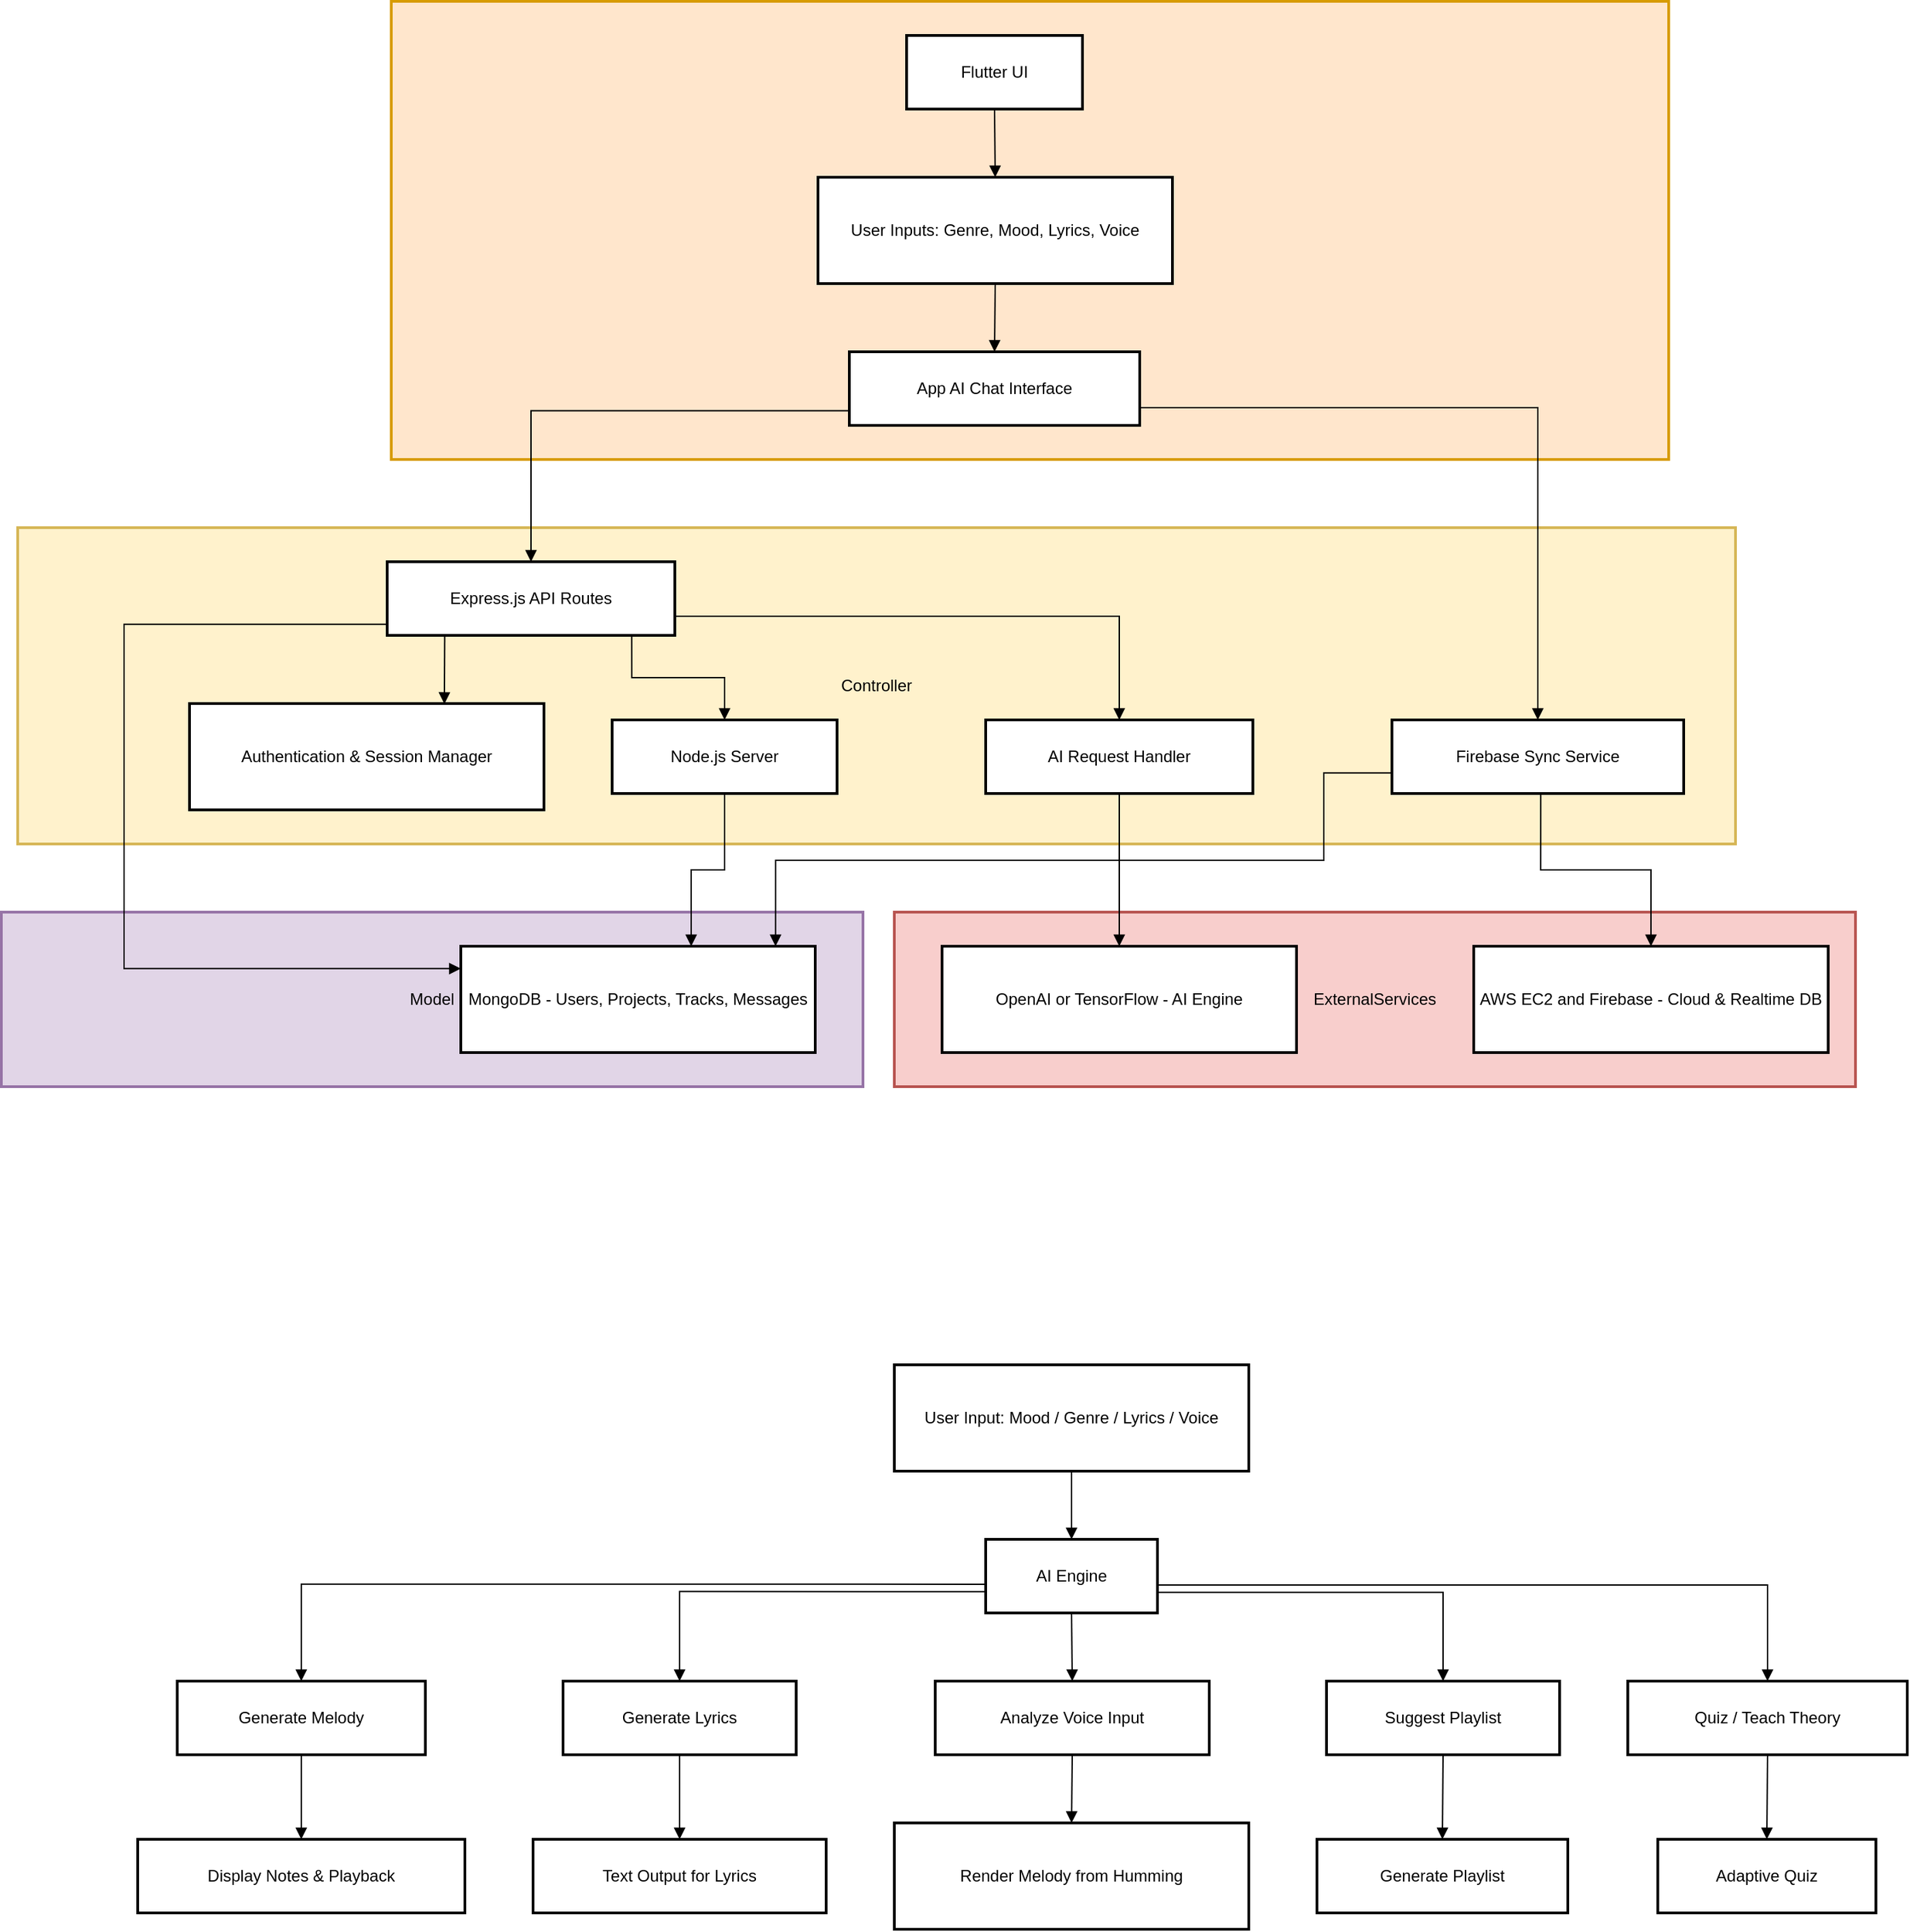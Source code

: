 <mxfile version="26.2.12">
  <diagram name="Page-1" id="AVtZeMy9swBpl0Huy3II">
    <mxGraphModel dx="1980" dy="1168" grid="1" gridSize="10" guides="1" tooltips="1" connect="1" arrows="1" fold="1" page="1" pageScale="1" pageWidth="850" pageHeight="1100" math="0" shadow="0">
      <root>
        <mxCell id="0" />
        <mxCell id="1" parent="0" />
        <mxCell id="zXYwiYEsi97WQDjfsV8--1" value="ExternalServices" style="whiteSpace=wrap;strokeWidth=2;fillColor=#f8cecc;strokeColor=#b85450;" vertex="1" parent="1">
          <mxGeometry x="675" y="688" width="705" height="128" as="geometry" />
        </mxCell>
        <mxCell id="zXYwiYEsi97WQDjfsV8--2" value="Model" style="whiteSpace=wrap;strokeWidth=2;fillColor=#e1d5e7;strokeColor=#9673a6;" vertex="1" parent="1">
          <mxGeometry x="20" y="688" width="632" height="128" as="geometry" />
        </mxCell>
        <mxCell id="zXYwiYEsi97WQDjfsV8--3" value="Controller" style="whiteSpace=wrap;strokeWidth=2;fillColor=#fff2cc;strokeColor=#d6b656;" vertex="1" parent="1">
          <mxGeometry x="32" y="406" width="1260" height="232" as="geometry" />
        </mxCell>
        <mxCell id="zXYwiYEsi97WQDjfsV8--4" value="View" style="whiteSpace=wrap;strokeWidth=2;fillColor=#ffe6cc;strokeColor=#d79b00;" vertex="1" parent="1">
          <mxGeometry x="306" y="20" width="937" height="336" as="geometry" />
        </mxCell>
        <mxCell id="zXYwiYEsi97WQDjfsV8--5" value="Flutter UI" style="whiteSpace=wrap;strokeWidth=2;" vertex="1" parent="1">
          <mxGeometry x="684" y="45" width="129" height="54" as="geometry" />
        </mxCell>
        <mxCell id="zXYwiYEsi97WQDjfsV8--6" value="User Inputs: Genre, Mood, Lyrics, Voice" style="whiteSpace=wrap;strokeWidth=2;" vertex="1" parent="1">
          <mxGeometry x="619" y="149" width="260" height="78" as="geometry" />
        </mxCell>
        <mxCell id="zXYwiYEsi97WQDjfsV8--7" value="App AI Chat Interface" style="whiteSpace=wrap;strokeWidth=2;" vertex="1" parent="1">
          <mxGeometry x="642" y="277" width="213" height="54" as="geometry" />
        </mxCell>
        <mxCell id="zXYwiYEsi97WQDjfsV8--8" value="Node.js Server" style="whiteSpace=wrap;strokeWidth=2;" vertex="1" parent="1">
          <mxGeometry x="468" y="547" width="165" height="54" as="geometry" />
        </mxCell>
        <mxCell id="zXYwiYEsi97WQDjfsV8--9" value="Express.js API Routes" style="whiteSpace=wrap;strokeWidth=2;" vertex="1" parent="1">
          <mxGeometry x="303" y="431" width="211" height="54" as="geometry" />
        </mxCell>
        <mxCell id="zXYwiYEsi97WQDjfsV8--10" value="Authentication &amp; Session Manager" style="whiteSpace=wrap;strokeWidth=2;" vertex="1" parent="1">
          <mxGeometry x="158" y="535" width="260" height="78" as="geometry" />
        </mxCell>
        <mxCell id="zXYwiYEsi97WQDjfsV8--11" value="AI Request Handler" style="whiteSpace=wrap;strokeWidth=2;" vertex="1" parent="1">
          <mxGeometry x="742" y="547" width="196" height="54" as="geometry" />
        </mxCell>
        <mxCell id="zXYwiYEsi97WQDjfsV8--12" value="Firebase Sync Service" style="whiteSpace=wrap;strokeWidth=2;" vertex="1" parent="1">
          <mxGeometry x="1040" y="547" width="214" height="54" as="geometry" />
        </mxCell>
        <mxCell id="zXYwiYEsi97WQDjfsV8--13" value="MongoDB - Users, Projects, Tracks, Messages" style="whiteSpace=wrap;strokeWidth=2;" vertex="1" parent="1">
          <mxGeometry x="357" y="713" width="260" height="78" as="geometry" />
        </mxCell>
        <mxCell id="zXYwiYEsi97WQDjfsV8--14" value="OpenAI or TensorFlow - AI Engine" style="whiteSpace=wrap;strokeWidth=2;" vertex="1" parent="1">
          <mxGeometry x="710" y="713" width="260" height="78" as="geometry" />
        </mxCell>
        <mxCell id="zXYwiYEsi97WQDjfsV8--15" value="AWS EC2 and Firebase - Cloud &amp; Realtime DB" style="whiteSpace=wrap;strokeWidth=2;" vertex="1" parent="1">
          <mxGeometry x="1100" y="713" width="260" height="78" as="geometry" />
        </mxCell>
        <mxCell id="zXYwiYEsi97WQDjfsV8--16" value="" style="curved=1;startArrow=none;endArrow=block;exitX=0.5;exitY=1;entryX=0.5;entryY=0;rounded=0;" edge="1" parent="1" source="zXYwiYEsi97WQDjfsV8--5" target="zXYwiYEsi97WQDjfsV8--6">
          <mxGeometry relative="1" as="geometry">
            <Array as="points" />
          </mxGeometry>
        </mxCell>
        <mxCell id="zXYwiYEsi97WQDjfsV8--17" value="" style="curved=1;startArrow=none;endArrow=block;exitX=0.5;exitY=1;entryX=0.5;entryY=0;rounded=0;" edge="1" parent="1" source="zXYwiYEsi97WQDjfsV8--6" target="zXYwiYEsi97WQDjfsV8--7">
          <mxGeometry relative="1" as="geometry">
            <Array as="points" />
          </mxGeometry>
        </mxCell>
        <mxCell id="zXYwiYEsi97WQDjfsV8--18" value="" style="startArrow=none;endArrow=block;exitX=0;exitY=0.8;entryX=0.5;entryY=0;rounded=0;edgeStyle=orthogonalEdgeStyle;" edge="1" parent="1" source="zXYwiYEsi97WQDjfsV8--7" target="zXYwiYEsi97WQDjfsV8--9">
          <mxGeometry relative="1" as="geometry" />
        </mxCell>
        <mxCell id="zXYwiYEsi97WQDjfsV8--19" value="" style="startArrow=none;endArrow=block;exitX=1;exitY=0.76;entryX=0.5;entryY=0;rounded=0;edgeStyle=orthogonalEdgeStyle;" edge="1" parent="1" source="zXYwiYEsi97WQDjfsV8--7" target="zXYwiYEsi97WQDjfsV8--12">
          <mxGeometry relative="1" as="geometry" />
        </mxCell>
        <mxCell id="zXYwiYEsi97WQDjfsV8--20" value="" style="startArrow=none;endArrow=block;exitX=0.85;exitY=1;entryX=0.5;entryY=0;rounded=0;edgeStyle=orthogonalEdgeStyle;" edge="1" parent="1" source="zXYwiYEsi97WQDjfsV8--9" target="zXYwiYEsi97WQDjfsV8--8">
          <mxGeometry relative="1" as="geometry" />
        </mxCell>
        <mxCell id="zXYwiYEsi97WQDjfsV8--21" value="" style="startArrow=none;endArrow=block;exitX=0.2;exitY=1;entryX=0.719;entryY=0.004;rounded=0;entryDx=0;entryDy=0;entryPerimeter=0;" edge="1" parent="1" source="zXYwiYEsi97WQDjfsV8--9" target="zXYwiYEsi97WQDjfsV8--10">
          <mxGeometry relative="1" as="geometry" />
        </mxCell>
        <mxCell id="zXYwiYEsi97WQDjfsV8--22" value="" style="startArrow=none;endArrow=block;exitX=1;exitY=0.74;entryX=0.5;entryY=0;rounded=0;edgeStyle=orthogonalEdgeStyle;" edge="1" parent="1" source="zXYwiYEsi97WQDjfsV8--9" target="zXYwiYEsi97WQDjfsV8--11">
          <mxGeometry relative="1" as="geometry" />
        </mxCell>
        <mxCell id="zXYwiYEsi97WQDjfsV8--23" value="" style="startArrow=none;endArrow=block;exitX=0;exitY=0.85;entryX=0;entryY=0.21;rounded=0;edgeStyle=orthogonalEdgeStyle;" edge="1" parent="1" source="zXYwiYEsi97WQDjfsV8--9" target="zXYwiYEsi97WQDjfsV8--13">
          <mxGeometry relative="1" as="geometry">
            <Array as="points">
              <mxPoint x="110" y="477" />
              <mxPoint x="110" y="729" />
            </Array>
          </mxGeometry>
        </mxCell>
        <mxCell id="zXYwiYEsi97WQDjfsV8--24" value="" style="curved=1;startArrow=none;endArrow=block;exitX=0.5;exitY=1;entryX=0.5;entryY=0;rounded=0;" edge="1" parent="1" source="zXYwiYEsi97WQDjfsV8--11" target="zXYwiYEsi97WQDjfsV8--14">
          <mxGeometry relative="1" as="geometry">
            <Array as="points" />
          </mxGeometry>
        </mxCell>
        <mxCell id="zXYwiYEsi97WQDjfsV8--25" value="" style="startArrow=none;endArrow=block;exitX=0.51;exitY=1;entryX=0.5;entryY=0;rounded=0;edgeStyle=orthogonalEdgeStyle;" edge="1" parent="1" source="zXYwiYEsi97WQDjfsV8--12" target="zXYwiYEsi97WQDjfsV8--15">
          <mxGeometry relative="1" as="geometry" />
        </mxCell>
        <mxCell id="zXYwiYEsi97WQDjfsV8--26" value="" style="startArrow=none;endArrow=block;exitX=0.5;exitY=1;entryX=0.65;entryY=0;rounded=0;edgeStyle=orthogonalEdgeStyle;" edge="1" parent="1" source="zXYwiYEsi97WQDjfsV8--8" target="zXYwiYEsi97WQDjfsV8--13">
          <mxGeometry relative="1" as="geometry" />
        </mxCell>
        <mxCell id="zXYwiYEsi97WQDjfsV8--27" value="" style="startArrow=none;endArrow=block;exitX=0;exitY=0.72;entryX=0.888;entryY=0;rounded=0;edgeStyle=orthogonalEdgeStyle;entryDx=0;entryDy=0;entryPerimeter=0;" edge="1" parent="1" source="zXYwiYEsi97WQDjfsV8--12" target="zXYwiYEsi97WQDjfsV8--13">
          <mxGeometry relative="1" as="geometry">
            <Array as="points">
              <mxPoint x="990" y="586" />
              <mxPoint x="990" y="650" />
              <mxPoint x="588" y="650" />
            </Array>
          </mxGeometry>
        </mxCell>
        <mxCell id="zXYwiYEsi97WQDjfsV8--28" value="User Input: Mood / Genre / Lyrics / Voice" style="whiteSpace=wrap;strokeWidth=2;" vertex="1" parent="1">
          <mxGeometry x="675" y="1020" width="260" height="78" as="geometry" />
        </mxCell>
        <mxCell id="zXYwiYEsi97WQDjfsV8--29" value="AI Engine" style="whiteSpace=wrap;strokeWidth=2;" vertex="1" parent="1">
          <mxGeometry x="742" y="1148" width="126" height="54" as="geometry" />
        </mxCell>
        <mxCell id="zXYwiYEsi97WQDjfsV8--30" value="Generate Melody" style="whiteSpace=wrap;strokeWidth=2;" vertex="1" parent="1">
          <mxGeometry x="149" y="1252" width="182" height="54" as="geometry" />
        </mxCell>
        <mxCell id="zXYwiYEsi97WQDjfsV8--31" value="Generate Lyrics" style="whiteSpace=wrap;strokeWidth=2;" vertex="1" parent="1">
          <mxGeometry x="432" y="1252" width="171" height="54" as="geometry" />
        </mxCell>
        <mxCell id="zXYwiYEsi97WQDjfsV8--32" value="Analyze Voice Input" style="whiteSpace=wrap;strokeWidth=2;" vertex="1" parent="1">
          <mxGeometry x="705" y="1252" width="201" height="54" as="geometry" />
        </mxCell>
        <mxCell id="zXYwiYEsi97WQDjfsV8--33" value="Suggest Playlist" style="whiteSpace=wrap;strokeWidth=2;" vertex="1" parent="1">
          <mxGeometry x="992" y="1252" width="171" height="54" as="geometry" />
        </mxCell>
        <mxCell id="zXYwiYEsi97WQDjfsV8--34" value="Quiz / Teach Theory" style="whiteSpace=wrap;strokeWidth=2;" vertex="1" parent="1">
          <mxGeometry x="1213" y="1252" width="205" height="54" as="geometry" />
        </mxCell>
        <mxCell id="zXYwiYEsi97WQDjfsV8--35" value="Display Notes &amp; Playback" style="whiteSpace=wrap;strokeWidth=2;" vertex="1" parent="1">
          <mxGeometry x="120" y="1368" width="240" height="54" as="geometry" />
        </mxCell>
        <mxCell id="zXYwiYEsi97WQDjfsV8--36" value="Text Output for Lyrics" style="whiteSpace=wrap;strokeWidth=2;" vertex="1" parent="1">
          <mxGeometry x="410" y="1368" width="215" height="54" as="geometry" />
        </mxCell>
        <mxCell id="zXYwiYEsi97WQDjfsV8--37" value="Render Melody from Humming" style="whiteSpace=wrap;strokeWidth=2;" vertex="1" parent="1">
          <mxGeometry x="675" y="1356" width="260" height="78" as="geometry" />
        </mxCell>
        <mxCell id="zXYwiYEsi97WQDjfsV8--38" value="Generate Playlist" style="whiteSpace=wrap;strokeWidth=2;" vertex="1" parent="1">
          <mxGeometry x="985" y="1368" width="184" height="54" as="geometry" />
        </mxCell>
        <mxCell id="zXYwiYEsi97WQDjfsV8--39" value="Adaptive Quiz" style="whiteSpace=wrap;strokeWidth=2;" vertex="1" parent="1">
          <mxGeometry x="1235" y="1368" width="160" height="54" as="geometry" />
        </mxCell>
        <mxCell id="zXYwiYEsi97WQDjfsV8--40" value="" style="curved=1;startArrow=none;endArrow=block;exitX=0.5;exitY=1;entryX=0.5;entryY=0;rounded=0;" edge="1" parent="1" source="zXYwiYEsi97WQDjfsV8--28" target="zXYwiYEsi97WQDjfsV8--29">
          <mxGeometry relative="1" as="geometry">
            <Array as="points" />
          </mxGeometry>
        </mxCell>
        <mxCell id="zXYwiYEsi97WQDjfsV8--41" value="" style="startArrow=none;endArrow=block;exitX=0;exitY=0.61;entryX=0.5;entryY=0;rounded=0;edgeStyle=orthogonalEdgeStyle;" edge="1" parent="1" source="zXYwiYEsi97WQDjfsV8--29" target="zXYwiYEsi97WQDjfsV8--30">
          <mxGeometry relative="1" as="geometry" />
        </mxCell>
        <mxCell id="zXYwiYEsi97WQDjfsV8--42" value="" style="startArrow=none;endArrow=block;exitX=0;exitY=0.71;entryX=0.5;entryY=0;rounded=0;edgeStyle=orthogonalEdgeStyle;" edge="1" parent="1" source="zXYwiYEsi97WQDjfsV8--29" target="zXYwiYEsi97WQDjfsV8--31">
          <mxGeometry relative="1" as="geometry" />
        </mxCell>
        <mxCell id="zXYwiYEsi97WQDjfsV8--43" value="" style="curved=1;startArrow=none;endArrow=block;exitX=0.5;exitY=1;entryX=0.5;entryY=0;rounded=0;" edge="1" parent="1" source="zXYwiYEsi97WQDjfsV8--29" target="zXYwiYEsi97WQDjfsV8--32">
          <mxGeometry relative="1" as="geometry">
            <Array as="points" />
          </mxGeometry>
        </mxCell>
        <mxCell id="zXYwiYEsi97WQDjfsV8--44" value="" style="startArrow=none;endArrow=block;exitX=1;exitY=0.72;entryX=0.5;entryY=0;rounded=0;edgeStyle=orthogonalEdgeStyle;" edge="1" parent="1" source="zXYwiYEsi97WQDjfsV8--29" target="zXYwiYEsi97WQDjfsV8--33">
          <mxGeometry relative="1" as="geometry" />
        </mxCell>
        <mxCell id="zXYwiYEsi97WQDjfsV8--45" value="" style="startArrow=none;endArrow=block;exitX=1;exitY=0.62;entryX=0.5;entryY=0;rounded=0;edgeStyle=orthogonalEdgeStyle;" edge="1" parent="1" source="zXYwiYEsi97WQDjfsV8--29" target="zXYwiYEsi97WQDjfsV8--34">
          <mxGeometry relative="1" as="geometry" />
        </mxCell>
        <mxCell id="zXYwiYEsi97WQDjfsV8--46" value="" style="curved=1;startArrow=none;endArrow=block;exitX=0.5;exitY=1;entryX=0.5;entryY=0;rounded=0;" edge="1" parent="1" source="zXYwiYEsi97WQDjfsV8--30" target="zXYwiYEsi97WQDjfsV8--35">
          <mxGeometry relative="1" as="geometry">
            <Array as="points" />
          </mxGeometry>
        </mxCell>
        <mxCell id="zXYwiYEsi97WQDjfsV8--47" value="" style="curved=1;startArrow=none;endArrow=block;exitX=0.5;exitY=1;entryX=0.5;entryY=0;rounded=0;" edge="1" parent="1" source="zXYwiYEsi97WQDjfsV8--31" target="zXYwiYEsi97WQDjfsV8--36">
          <mxGeometry relative="1" as="geometry">
            <Array as="points" />
          </mxGeometry>
        </mxCell>
        <mxCell id="zXYwiYEsi97WQDjfsV8--48" value="" style="curved=1;startArrow=none;endArrow=block;exitX=0.5;exitY=1;entryX=0.5;entryY=0;rounded=0;" edge="1" parent="1" source="zXYwiYEsi97WQDjfsV8--32" target="zXYwiYEsi97WQDjfsV8--37">
          <mxGeometry relative="1" as="geometry">
            <Array as="points" />
          </mxGeometry>
        </mxCell>
        <mxCell id="zXYwiYEsi97WQDjfsV8--49" value="" style="curved=1;startArrow=none;endArrow=block;exitX=0.5;exitY=1;entryX=0.5;entryY=0;rounded=0;" edge="1" parent="1" source="zXYwiYEsi97WQDjfsV8--33" target="zXYwiYEsi97WQDjfsV8--38">
          <mxGeometry relative="1" as="geometry">
            <Array as="points" />
          </mxGeometry>
        </mxCell>
        <mxCell id="zXYwiYEsi97WQDjfsV8--50" value="" style="curved=1;startArrow=none;endArrow=block;exitX=0.5;exitY=1;entryX=0.5;entryY=0;rounded=0;" edge="1" parent="1" source="zXYwiYEsi97WQDjfsV8--34" target="zXYwiYEsi97WQDjfsV8--39">
          <mxGeometry relative="1" as="geometry">
            <Array as="points" />
          </mxGeometry>
        </mxCell>
      </root>
    </mxGraphModel>
  </diagram>
</mxfile>
